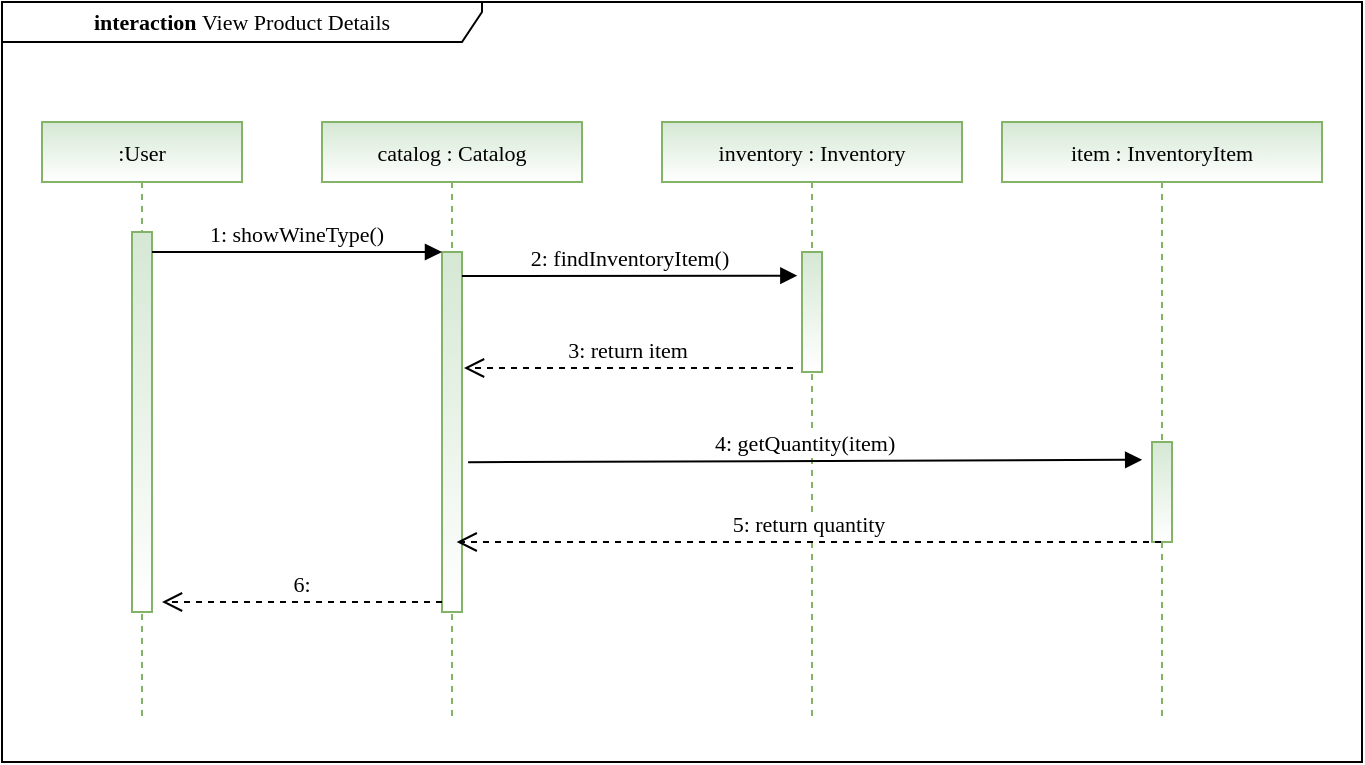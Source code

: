 <mxfile version="13.9.5" type="github">
  <diagram id="kgpKYQtTHZ0yAKxKKP6v" name="Page-1">
    <mxGraphModel dx="652" dy="337" grid="1" gridSize="10" guides="1" tooltips="1" connect="1" arrows="1" fold="1" page="1" pageScale="1" pageWidth="850" pageHeight="1100" math="0" shadow="0">
      <root>
        <mxCell id="0" />
        <mxCell id="1" parent="0" />
        <mxCell id="q7ybqoVTV9AN_6o0_KYJ-16" value="&lt;b&gt;interaction &lt;/b&gt;View Product Details" style="shape=umlFrame;whiteSpace=wrap;html=1;width=240;height=20;fontFamily=Lucida Console;fontSize=11;" vertex="1" parent="1">
          <mxGeometry x="110" y="20" width="680" height="380" as="geometry" />
        </mxCell>
        <mxCell id="3nuBFxr9cyL0pnOWT2aG-1" value=":User" style="shape=umlLifeline;perimeter=lifelinePerimeter;container=1;collapsible=0;recursiveResize=0;rounded=0;shadow=0;strokeWidth=1;size=30;fontFamily=Lucida Console;fontSize=11;fillColor=#d5e8d4;strokeColor=#82b366;gradientColor=#ffffff;" parent="1" vertex="1">
          <mxGeometry x="130" y="80" width="100" height="300" as="geometry" />
        </mxCell>
        <mxCell id="3nuBFxr9cyL0pnOWT2aG-2" value="" style="points=[];perimeter=orthogonalPerimeter;rounded=0;shadow=0;strokeWidth=1;fontFamily=Lucida Console;fontSize=11;fillColor=#d5e8d4;strokeColor=#82b366;gradientColor=#ffffff;" parent="3nuBFxr9cyL0pnOWT2aG-1" vertex="1">
          <mxGeometry x="45" y="55" width="10" height="190" as="geometry" />
        </mxCell>
        <mxCell id="3nuBFxr9cyL0pnOWT2aG-5" value="catalog : Catalog" style="shape=umlLifeline;perimeter=lifelinePerimeter;container=1;collapsible=0;recursiveResize=0;rounded=0;shadow=0;strokeWidth=1;size=30;fontFamily=Lucida Console;fontSize=11;fillColor=#d5e8d4;strokeColor=#82b366;gradientColor=#ffffff;" parent="1" vertex="1">
          <mxGeometry x="270" y="80" width="130" height="300" as="geometry" />
        </mxCell>
        <mxCell id="3nuBFxr9cyL0pnOWT2aG-6" value="" style="points=[];perimeter=orthogonalPerimeter;rounded=0;shadow=0;strokeWidth=1;fontFamily=Lucida Console;fontSize=11;fillColor=#d5e8d4;strokeColor=#82b366;gradientColor=#ffffff;" parent="3nuBFxr9cyL0pnOWT2aG-5" vertex="1">
          <mxGeometry x="60" y="65" width="10" height="180" as="geometry" />
        </mxCell>
        <mxCell id="3nuBFxr9cyL0pnOWT2aG-8" value="1: showWineType()" style="verticalAlign=bottom;endArrow=block;entryX=0;entryY=0;shadow=0;strokeWidth=1;fontFamily=Lucida Console;fontSize=11;" parent="1" source="3nuBFxr9cyL0pnOWT2aG-2" target="3nuBFxr9cyL0pnOWT2aG-6" edge="1">
          <mxGeometry relative="1" as="geometry">
            <mxPoint x="275" y="160" as="sourcePoint" />
          </mxGeometry>
        </mxCell>
        <mxCell id="q7ybqoVTV9AN_6o0_KYJ-4" value="2: findInventoryItem()" style="verticalAlign=bottom;endArrow=block;shadow=0;strokeWidth=1;entryX=0;entryY=0.412;entryDx=0;entryDy=0;entryPerimeter=0;fontFamily=Lucida Console;fontSize=11;" edge="1" parent="1">
          <mxGeometry relative="1" as="geometry">
            <mxPoint x="340" y="157" as="sourcePoint" />
            <mxPoint x="507.68" y="156.84" as="targetPoint" />
          </mxGeometry>
        </mxCell>
        <mxCell id="q7ybqoVTV9AN_6o0_KYJ-5" value="3: return item" style="verticalAlign=bottom;endArrow=open;dashed=1;endSize=8;shadow=0;strokeWidth=1;fontFamily=Lucida Console;fontSize=11;" edge="1" parent="1">
          <mxGeometry relative="1" as="geometry">
            <mxPoint x="341" y="203" as="targetPoint" />
            <mxPoint x="505.5" y="203" as="sourcePoint" />
          </mxGeometry>
        </mxCell>
        <mxCell id="q7ybqoVTV9AN_6o0_KYJ-6" value="inventory : Inventory" style="shape=umlLifeline;perimeter=lifelinePerimeter;container=1;collapsible=0;recursiveResize=0;rounded=0;shadow=0;strokeWidth=1;size=30;fontFamily=Lucida Console;fontSize=11;fillColor=#d5e8d4;strokeColor=#82b366;gradientColor=#ffffff;" vertex="1" parent="1">
          <mxGeometry x="440" y="80" width="150" height="300" as="geometry" />
        </mxCell>
        <mxCell id="q7ybqoVTV9AN_6o0_KYJ-1" value="" style="points=[];perimeter=orthogonalPerimeter;rounded=0;shadow=0;strokeWidth=1;fontFamily=Lucida Console;fontSize=11;fillColor=#d5e8d4;strokeColor=#82b366;gradientColor=#ffffff;" vertex="1" parent="q7ybqoVTV9AN_6o0_KYJ-6">
          <mxGeometry x="70" y="65" width="10" height="60" as="geometry" />
        </mxCell>
        <mxCell id="q7ybqoVTV9AN_6o0_KYJ-8" value="item : InventoryItem" style="shape=umlLifeline;perimeter=lifelinePerimeter;container=1;collapsible=0;recursiveResize=0;rounded=0;shadow=0;strokeWidth=1;size=30;fontFamily=Lucida Console;fontSize=11;fillColor=#d5e8d4;strokeColor=#82b366;gradientColor=#ffffff;" vertex="1" parent="1">
          <mxGeometry x="610" y="80" width="160" height="300" as="geometry" />
        </mxCell>
        <mxCell id="q7ybqoVTV9AN_6o0_KYJ-9" value="" style="points=[];perimeter=orthogonalPerimeter;rounded=0;shadow=0;strokeWidth=1;fontFamily=Lucida Console;fontSize=11;fillColor=#d5e8d4;strokeColor=#82b366;gradientColor=#ffffff;" vertex="1" parent="q7ybqoVTV9AN_6o0_KYJ-8">
          <mxGeometry x="75" y="160" width="10" height="50" as="geometry" />
        </mxCell>
        <mxCell id="q7ybqoVTV9AN_6o0_KYJ-14" value="4: getQuantity(item)" style="verticalAlign=bottom;endArrow=block;shadow=0;strokeWidth=1;fontFamily=Lucida Console;fontSize=11;entryX=0.438;entryY=0.563;entryDx=0;entryDy=0;entryPerimeter=0;exitX=0.562;exitY=0.567;exitDx=0;exitDy=0;exitPerimeter=0;" edge="1" parent="1" source="3nuBFxr9cyL0pnOWT2aG-5" target="q7ybqoVTV9AN_6o0_KYJ-8">
          <mxGeometry relative="1" as="geometry">
            <mxPoint x="360" y="249" as="sourcePoint" />
            <mxPoint x="670" y="249" as="targetPoint" />
          </mxGeometry>
        </mxCell>
        <mxCell id="q7ybqoVTV9AN_6o0_KYJ-19" value="5: return quantity" style="verticalAlign=bottom;endArrow=open;dashed=1;endSize=8;shadow=0;strokeWidth=1;fontFamily=Lucida Console;fontSize=11;entryX=0.518;entryY=0.7;entryDx=0;entryDy=0;entryPerimeter=0;" edge="1" parent="1" source="q7ybqoVTV9AN_6o0_KYJ-8" target="3nuBFxr9cyL0pnOWT2aG-5">
          <mxGeometry relative="1" as="geometry">
            <mxPoint x="365" y="289" as="targetPoint" />
            <mxPoint x="667.07" y="288.8" as="sourcePoint" />
          </mxGeometry>
        </mxCell>
        <mxCell id="q7ybqoVTV9AN_6o0_KYJ-20" value="6:" style="verticalAlign=bottom;endArrow=open;dashed=1;endSize=8;shadow=0;strokeWidth=1;fontFamily=Lucida Console;fontSize=11;" edge="1" parent="1">
          <mxGeometry relative="1" as="geometry">
            <mxPoint x="190" y="320" as="targetPoint" />
            <mxPoint x="330" y="320" as="sourcePoint" />
          </mxGeometry>
        </mxCell>
      </root>
    </mxGraphModel>
  </diagram>
</mxfile>

